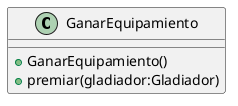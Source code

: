 @startuml
class GanarEquipamiento {
  + GanarEquipamiento()
  + premiar(gladiador:Gladiador)
}
@enduml